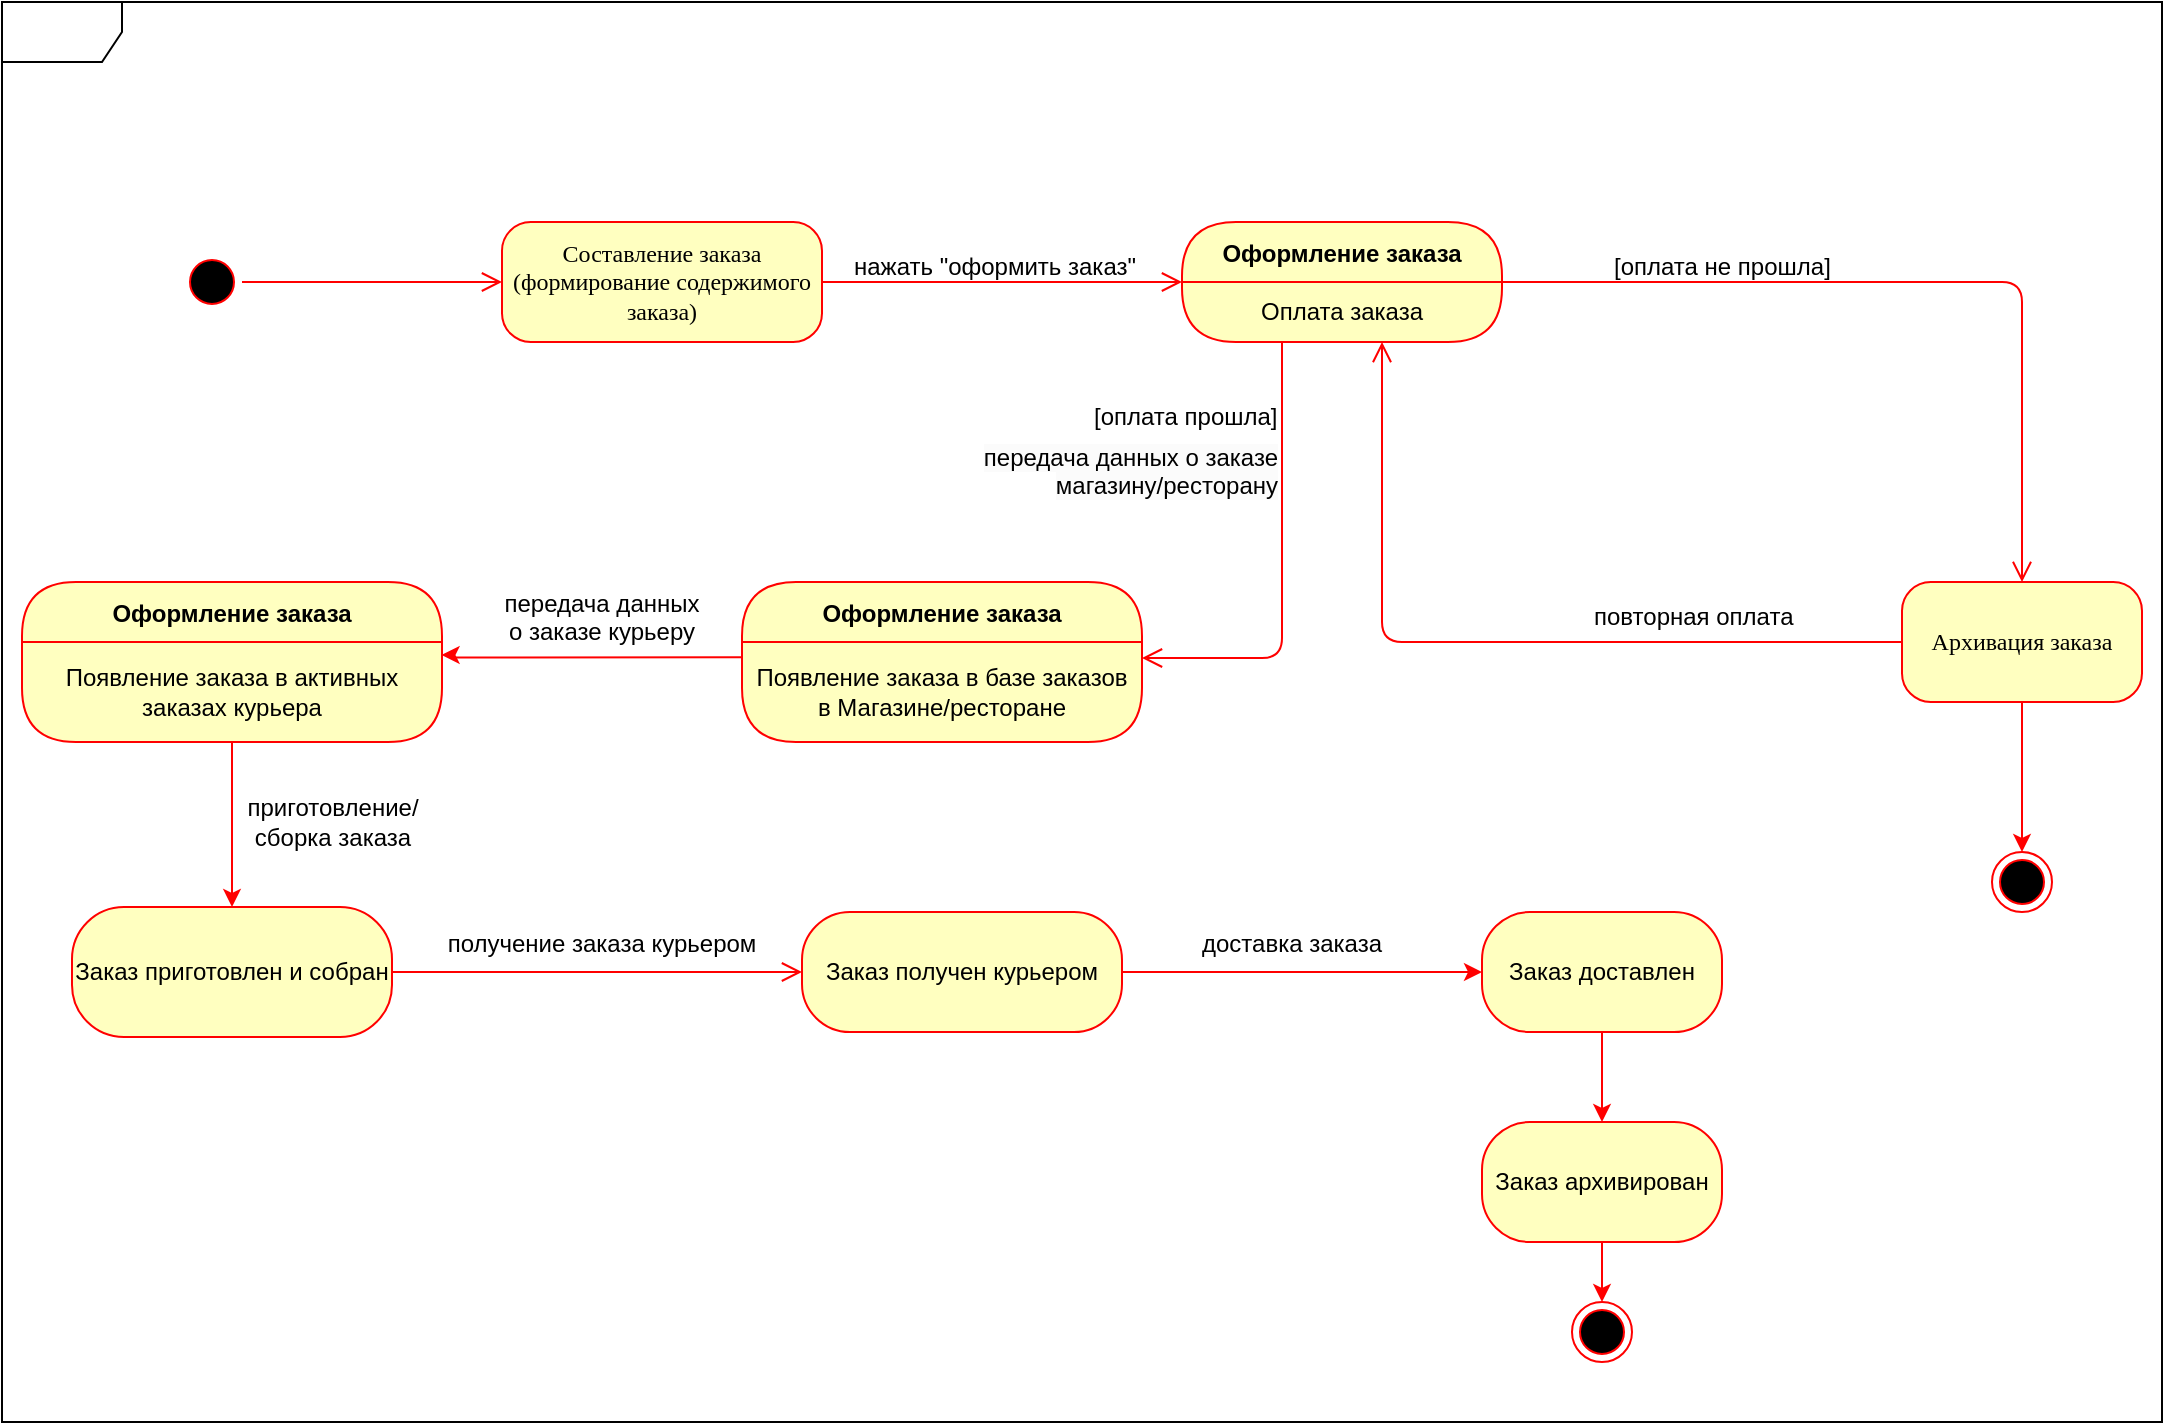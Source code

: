 <mxfile version="24.4.4" type="github">
  <diagram name="Page-1" id="58cdce13-f638-feb5-8d6f-7d28b1aa9fa0">
    <mxGraphModel dx="1670" dy="945" grid="1" gridSize="10" guides="1" tooltips="1" connect="1" arrows="1" fold="1" page="1" pageScale="1" pageWidth="1100" pageHeight="850" background="none" math="0" shadow="0">
      <root>
        <mxCell id="0" />
        <mxCell id="1" parent="0" />
        <mxCell id="382b91b5511bd0f7-1" value="" style="ellipse;html=1;shape=startState;fillColor=#000000;strokeColor=#ff0000;rounded=1;shadow=0;comic=0;labelBackgroundColor=none;fontFamily=Verdana;fontSize=12;fontColor=#000000;align=center;direction=south;" parent="1" vertex="1">
          <mxGeometry x="100" y="145" width="30" height="30" as="geometry" />
        </mxCell>
        <mxCell id="382b91b5511bd0f7-6" value="Составление заказа&lt;div&gt;(формирование содержимого заказа)&lt;/div&gt;" style="rounded=1;whiteSpace=wrap;html=1;arcSize=24;fillColor=#ffffc0;strokeColor=#ff0000;shadow=0;comic=0;labelBackgroundColor=none;fontFamily=Verdana;fontSize=12;fontColor=#000000;align=center;" parent="1" vertex="1">
          <mxGeometry x="260" y="130" width="160" height="60" as="geometry" />
        </mxCell>
        <mxCell id="3cde6dad864a17aa-13" style="edgeStyle=elbowEdgeStyle;html=1;exitX=0;exitY=0.5;labelBackgroundColor=none;endArrow=open;endSize=8;strokeColor=#ff0000;fontFamily=Verdana;fontSize=12;align=left;exitDx=0;exitDy=0;" parent="1" source="382b91b5511bd0f7-9" edge="1">
          <mxGeometry relative="1" as="geometry">
            <mxPoint x="890" y="372.5" as="sourcePoint" />
            <mxPoint x="700" y="190" as="targetPoint" />
            <Array as="points">
              <mxPoint x="700" y="270" />
              <mxPoint x="730" y="317.5" />
            </Array>
          </mxGeometry>
        </mxCell>
        <mxCell id="j5qv9gXlauBq_Ie_a54V-8" style="edgeStyle=orthogonalEdgeStyle;rounded=0;orthogonalLoop=1;jettySize=auto;html=1;entryX=0.5;entryY=0;entryDx=0;entryDy=0;fillColor=#e51400;strokeColor=#FF0000;" edge="1" parent="1" source="382b91b5511bd0f7-9" target="j5qv9gXlauBq_Ie_a54V-6">
          <mxGeometry relative="1" as="geometry" />
        </mxCell>
        <mxCell id="382b91b5511bd0f7-9" value="Архивация заказа" style="rounded=1;whiteSpace=wrap;html=1;arcSize=24;fillColor=#ffffc0;strokeColor=#FF0000;shadow=0;comic=0;labelBackgroundColor=none;fontFamily=Verdana;fontSize=12;fontColor=#000000;align=center;" parent="1" vertex="1">
          <mxGeometry x="960" y="310" width="120" height="60" as="geometry" />
        </mxCell>
        <mxCell id="2a3bc250acf0617d-8" value="" style="shape=umlFrame;whiteSpace=wrap;html=1;rounded=1;shadow=0;comic=0;labelBackgroundColor=none;strokeWidth=1;fontFamily=Verdana;fontSize=12;align=center;" parent="1" vertex="1">
          <mxGeometry x="10" y="20" width="1080" height="710" as="geometry" />
        </mxCell>
        <mxCell id="2a3bc250acf0617d-9" style="edgeStyle=orthogonalEdgeStyle;html=1;labelBackgroundColor=none;endArrow=open;endSize=8;strokeColor=#ff0000;fontFamily=Verdana;fontSize=12;align=left;" parent="1" source="382b91b5511bd0f7-1" target="382b91b5511bd0f7-6" edge="1">
          <mxGeometry relative="1" as="geometry" />
        </mxCell>
        <mxCell id="2a3bc250acf0617d-10" style="edgeStyle=orthogonalEdgeStyle;html=1;labelBackgroundColor=none;endArrow=open;endSize=8;strokeColor=#ff0000;fontFamily=Verdana;fontSize=12;align=left;exitX=1;exitY=0.5;exitDx=0;exitDy=0;entryX=0;entryY=0.5;entryDx=0;entryDy=0;" parent="1" source="382b91b5511bd0f7-6" target="j5qv9gXlauBq_Ie_a54V-13" edge="1">
          <mxGeometry relative="1" as="geometry">
            <Array as="points" />
            <mxPoint x="470" y="159.58" as="sourcePoint" />
            <mxPoint x="590" y="159.58" as="targetPoint" />
          </mxGeometry>
        </mxCell>
        <mxCell id="2a3bc250acf0617d-11" style="edgeStyle=orthogonalEdgeStyle;html=1;labelBackgroundColor=none;endArrow=open;endSize=8;strokeColor=#ff0000;fontFamily=Verdana;fontSize=12;align=left;" parent="1" target="j5qv9gXlauBq_Ie_a54V-20" edge="1">
          <mxGeometry relative="1" as="geometry">
            <mxPoint x="650" y="190" as="sourcePoint" />
            <Array as="points">
              <mxPoint x="650" y="348" />
            </Array>
            <mxPoint x="500" y="347" as="targetPoint" />
          </mxGeometry>
        </mxCell>
        <mxCell id="2a3bc250acf0617d-15" style="edgeStyle=orthogonalEdgeStyle;html=1;exitX=1;exitY=0;labelBackgroundColor=none;endArrow=open;endSize=8;strokeColor=#ff0000;fontFamily=Verdana;fontSize=12;align=left;exitDx=0;exitDy=0;" parent="1" source="j5qv9gXlauBq_Ie_a54V-14" edge="1">
          <mxGeometry relative="1" as="geometry">
            <mxPoint x="760" y="177.5" as="sourcePoint" />
            <mxPoint x="1020" y="310" as="targetPoint" />
            <Array as="points">
              <mxPoint x="1020" y="160" />
            </Array>
          </mxGeometry>
        </mxCell>
        <mxCell id="j5qv9gXlauBq_Ie_a54V-6" value="" style="ellipse;html=1;shape=endState;fillColor=#000000;strokeColor=#ff0000;" vertex="1" parent="1">
          <mxGeometry x="1005" y="445" width="30" height="30" as="geometry" />
        </mxCell>
        <mxCell id="j5qv9gXlauBq_Ie_a54V-10" value="[оплата не прошла]" style="text;strokeColor=none;fillColor=none;align=left;verticalAlign=middle;spacingTop=-1;spacingLeft=4;spacingRight=4;rotatable=0;labelPosition=right;points=[];portConstraint=eastwest;" vertex="1" parent="1">
          <mxGeometry x="810" y="145" height="14" as="geometry" />
        </mxCell>
        <mxCell id="j5qv9gXlauBq_Ie_a54V-11" value="повторная оплата" style="text;strokeColor=none;fillColor=none;align=left;verticalAlign=middle;spacingTop=-1;spacingLeft=4;spacingRight=4;rotatable=0;labelPosition=right;points=[];portConstraint=eastwest;" vertex="1" parent="1">
          <mxGeometry x="780" y="320" width="20" height="14" as="geometry" />
        </mxCell>
        <mxCell id="j5qv9gXlauBq_Ie_a54V-13" value="Оформление заказа" style="swimlane;fontStyle=1;align=center;verticalAlign=middle;childLayout=stackLayout;horizontal=1;startSize=30;horizontalStack=0;resizeParent=0;resizeLast=1;container=0;fontColor=#000000;collapsible=0;rounded=1;arcSize=30;strokeColor=#ff0000;fillColor=#ffffc0;swimlaneFillColor=#ffffc0;dropTarget=0;" vertex="1" parent="1">
          <mxGeometry x="600" y="130" width="160" height="60" as="geometry" />
        </mxCell>
        <mxCell id="j5qv9gXlauBq_Ie_a54V-14" value="Оплата заказа" style="text;html=1;strokeColor=none;fillColor=none;align=center;verticalAlign=middle;spacingLeft=4;spacingRight=4;whiteSpace=wrap;overflow=hidden;rotatable=0;fontColor=#000000;" vertex="1" parent="j5qv9gXlauBq_Ie_a54V-13">
          <mxGeometry y="30" width="160" height="30" as="geometry" />
        </mxCell>
        <mxCell id="j5qv9gXlauBq_Ie_a54V-19" value="Оформление заказа" style="swimlane;fontStyle=1;align=center;verticalAlign=middle;childLayout=stackLayout;horizontal=1;startSize=30;horizontalStack=0;resizeParent=0;resizeLast=1;container=0;fontColor=#000000;collapsible=0;rounded=1;arcSize=30;strokeColor=#ff0000;fillColor=#ffffc0;swimlaneFillColor=#ffffc0;dropTarget=0;" vertex="1" parent="1">
          <mxGeometry x="380" y="310" width="200" height="80" as="geometry" />
        </mxCell>
        <mxCell id="j5qv9gXlauBq_Ie_a54V-20" value="Появление заказа в базе заказов в Магазине/ресторане" style="text;html=1;strokeColor=none;fillColor=none;align=center;verticalAlign=middle;spacingLeft=4;spacingRight=4;whiteSpace=wrap;overflow=hidden;rotatable=0;fontColor=#000000;" vertex="1" parent="j5qv9gXlauBq_Ie_a54V-19">
          <mxGeometry y="30" width="200" height="50" as="geometry" />
        </mxCell>
        <mxCell id="j5qv9gXlauBq_Ie_a54V-22" value="Оформление заказа" style="swimlane;fontStyle=1;align=center;verticalAlign=middle;childLayout=stackLayout;horizontal=1;startSize=30;horizontalStack=0;resizeParent=0;resizeLast=1;container=0;fontColor=#000000;collapsible=0;rounded=1;arcSize=30;strokeColor=#ff0000;fillColor=#ffffc0;swimlaneFillColor=#ffffc0;dropTarget=0;" vertex="1" parent="1">
          <mxGeometry x="20" y="310" width="210" height="80" as="geometry" />
        </mxCell>
        <mxCell id="j5qv9gXlauBq_Ie_a54V-23" value="Появление заказа в активных заказах курьера" style="text;html=1;strokeColor=none;fillColor=none;align=center;verticalAlign=middle;spacingLeft=4;spacingRight=4;whiteSpace=wrap;overflow=hidden;rotatable=0;fontColor=#000000;" vertex="1" parent="j5qv9gXlauBq_Ie_a54V-22">
          <mxGeometry y="30" width="210" height="50" as="geometry" />
        </mxCell>
        <mxCell id="j5qv9gXlauBq_Ie_a54V-25" style="edgeStyle=orthogonalEdgeStyle;rounded=0;orthogonalLoop=1;jettySize=auto;html=1;entryX=0.999;entryY=0.13;entryDx=0;entryDy=0;strokeColor=#FF0000;entryPerimeter=0;exitX=0;exitY=0.153;exitDx=0;exitDy=0;exitPerimeter=0;" edge="1" parent="1" source="j5qv9gXlauBq_Ie_a54V-20" target="j5qv9gXlauBq_Ie_a54V-23">
          <mxGeometry relative="1" as="geometry">
            <mxPoint x="385" y="347" as="sourcePoint" />
            <mxPoint x="235" y="350" as="targetPoint" />
            <Array as="points">
              <mxPoint x="235" y="348" />
              <mxPoint x="235" y="346" />
            </Array>
          </mxGeometry>
        </mxCell>
        <mxCell id="j5qv9gXlauBq_Ie_a54V-29" value="Заказ приготовлен и собран" style="rounded=1;whiteSpace=wrap;html=1;arcSize=40;fontColor=#000000;fillColor=#ffffc0;strokeColor=#ff0000;" vertex="1" parent="1">
          <mxGeometry x="45" y="472.5" width="160" height="65" as="geometry" />
        </mxCell>
        <mxCell id="j5qv9gXlauBq_Ie_a54V-30" value="" style="edgeStyle=orthogonalEdgeStyle;html=1;verticalAlign=bottom;endArrow=open;endSize=8;strokeColor=#ff0000;rounded=0;exitX=1;exitY=0.5;exitDx=0;exitDy=0;" edge="1" source="j5qv9gXlauBq_Ie_a54V-29" parent="1" target="j5qv9gXlauBq_Ie_a54V-31">
          <mxGeometry relative="1" as="geometry">
            <mxPoint x="170" y="590" as="targetPoint" />
            <Array as="points">
              <mxPoint x="275" y="505" />
            </Array>
          </mxGeometry>
        </mxCell>
        <mxCell id="j5qv9gXlauBq_Ie_a54V-33" value="" style="edgeStyle=orthogonalEdgeStyle;rounded=0;orthogonalLoop=1;jettySize=auto;html=1;strokeColor=#FF0000;" edge="1" parent="1" source="j5qv9gXlauBq_Ie_a54V-31" target="j5qv9gXlauBq_Ie_a54V-32">
          <mxGeometry relative="1" as="geometry" />
        </mxCell>
        <mxCell id="j5qv9gXlauBq_Ie_a54V-31" value="Заказ получен курьером" style="rounded=1;whiteSpace=wrap;html=1;arcSize=40;fontColor=#000000;fillColor=#ffffc0;strokeColor=#ff0000;" vertex="1" parent="1">
          <mxGeometry x="410" y="475" width="160" height="60" as="geometry" />
        </mxCell>
        <mxCell id="j5qv9gXlauBq_Ie_a54V-35" value="" style="edgeStyle=orthogonalEdgeStyle;rounded=0;orthogonalLoop=1;jettySize=auto;html=1;strokeColor=#FF0000;" edge="1" parent="1" source="j5qv9gXlauBq_Ie_a54V-32" target="j5qv9gXlauBq_Ie_a54V-34">
          <mxGeometry relative="1" as="geometry" />
        </mxCell>
        <mxCell id="j5qv9gXlauBq_Ie_a54V-32" value="Заказ доставлен" style="whiteSpace=wrap;html=1;fillColor=#ffffc0;strokeColor=#ff0000;fontColor=#000000;rounded=1;arcSize=40;" vertex="1" parent="1">
          <mxGeometry x="750" y="475" width="120" height="60" as="geometry" />
        </mxCell>
        <mxCell id="j5qv9gXlauBq_Ie_a54V-37" value="" style="edgeStyle=orthogonalEdgeStyle;rounded=0;orthogonalLoop=1;jettySize=auto;html=1;entryX=0.5;entryY=0;entryDx=0;entryDy=0;strokeColor=#FF0000;exitX=0.5;exitY=1;exitDx=0;exitDy=0;" edge="1" parent="1" source="j5qv9gXlauBq_Ie_a54V-34" target="j5qv9gXlauBq_Ie_a54V-38">
          <mxGeometry relative="1" as="geometry">
            <mxPoint x="760" y="761.362" as="sourcePoint" />
            <mxPoint x="760" y="680" as="targetPoint" />
            <Array as="points">
              <mxPoint x="810" y="650" />
              <mxPoint x="810" y="650" />
            </Array>
          </mxGeometry>
        </mxCell>
        <mxCell id="j5qv9gXlauBq_Ie_a54V-34" value="Заказ архивирован" style="whiteSpace=wrap;html=1;fillColor=#ffffc0;strokeColor=#ff0000;fontColor=#000000;rounded=1;arcSize=40;" vertex="1" parent="1">
          <mxGeometry x="750" y="580" width="120" height="60" as="geometry" />
        </mxCell>
        <mxCell id="j5qv9gXlauBq_Ie_a54V-38" value="" style="ellipse;html=1;shape=endState;fillColor=#000000;strokeColor=#ff0000;" vertex="1" parent="1">
          <mxGeometry x="795" y="670" width="30" height="30" as="geometry" />
        </mxCell>
        <mxCell id="j5qv9gXlauBq_Ie_a54V-40" style="edgeStyle=orthogonalEdgeStyle;rounded=0;orthogonalLoop=1;jettySize=auto;html=1;strokeColor=#FF0000;" edge="1" parent="1" source="j5qv9gXlauBq_Ie_a54V-23" target="j5qv9gXlauBq_Ie_a54V-29">
          <mxGeometry relative="1" as="geometry" />
        </mxCell>
        <mxCell id="j5qv9gXlauBq_Ie_a54V-41" value="нажать &quot;оформить заказ&quot;" style="text;strokeColor=none;fillColor=none;align=left;verticalAlign=middle;spacingTop=-1;spacingLeft=4;spacingRight=4;rotatable=0;labelPosition=right;points=[];portConstraint=eastwest;" vertex="1" parent="1">
          <mxGeometry x="410" y="145" width="20" height="14" as="geometry" />
        </mxCell>
        <mxCell id="j5qv9gXlauBq_Ie_a54V-43" value="[оплата прошла]" style="text;strokeColor=none;fillColor=none;align=left;verticalAlign=middle;spacingTop=-1;spacingLeft=4;spacingRight=4;rotatable=0;labelPosition=right;points=[];portConstraint=eastwest;" vertex="1" parent="1">
          <mxGeometry x="530" y="220" width="20" height="14" as="geometry" />
        </mxCell>
        <mxCell id="j5qv9gXlauBq_Ie_a54V-44" value="&lt;span style=&quot;color: rgb(0, 0, 0); font-family: Helvetica; font-size: 12px; font-style: normal; font-variant-ligatures: normal; font-variant-caps: normal; font-weight: 400; letter-spacing: normal; orphans: 2; text-indent: 0px; text-transform: none; widows: 2; word-spacing: 0px; -webkit-text-stroke-width: 0px; white-space: normal; background-color: rgb(251, 251, 251); text-decoration-thickness: initial; text-decoration-style: initial; text-decoration-color: initial; float: none; display: inline !important;&quot;&gt;передача данных о заказе магазину/ресторану&lt;/span&gt;" style="text;whiteSpace=wrap;html=1;align=right;" vertex="1" parent="1">
          <mxGeometry x="490" y="234" width="160" height="40" as="geometry" />
        </mxCell>
        <mxCell id="j5qv9gXlauBq_Ie_a54V-45" value="передача данных&#xa;о заказе курьеру" style="text;align=center;verticalAlign=middle;resizable=0;points=[];autosize=1;strokeColor=none;fillColor=none;" vertex="1" parent="1">
          <mxGeometry x="250" y="307" width="120" height="40" as="geometry" />
        </mxCell>
        <mxCell id="j5qv9gXlauBq_Ie_a54V-48" value="&lt;span style=&quot;text-wrap: wrap;&quot;&gt;приготовление/сборка заказа&lt;/span&gt;" style="text;html=1;align=center;verticalAlign=middle;resizable=0;points=[];autosize=1;strokeColor=none;fillColor=none;" vertex="1" parent="1">
          <mxGeometry x="80" y="415" width="190" height="30" as="geometry" />
        </mxCell>
        <mxCell id="j5qv9gXlauBq_Ie_a54V-49" value="получение заказа курьером" style="text;align=center;verticalAlign=middle;resizable=0;points=[];autosize=1;strokeColor=none;fillColor=none;" vertex="1" parent="1">
          <mxGeometry x="220" y="475" width="180" height="30" as="geometry" />
        </mxCell>
        <mxCell id="j5qv9gXlauBq_Ie_a54V-51" value="доставка заказа" style="text;align=center;verticalAlign=middle;resizable=0;points=[];autosize=1;strokeColor=none;fillColor=none;" vertex="1" parent="1">
          <mxGeometry x="600" y="475" width="110" height="30" as="geometry" />
        </mxCell>
      </root>
    </mxGraphModel>
  </diagram>
</mxfile>
